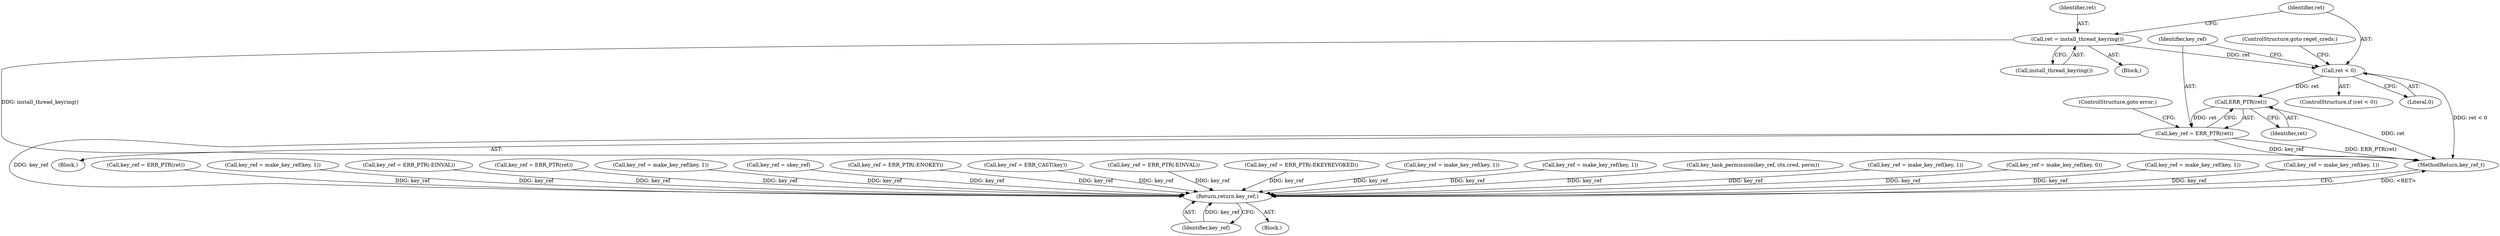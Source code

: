 digraph "0_linux_363b02dab09b3226f3bd1420dad9c72b79a42a76_13@API" {
"1000146" [label="(Call,ret = install_thread_keyring())"];
"1000150" [label="(Call,ret < 0)"];
"1000156" [label="(Call,ERR_PTR(ret))"];
"1000154" [label="(Call,key_ref = ERR_PTR(ret))"];
"1000656" [label="(Return,return key_ref;)"];
"1000158" [label="(ControlStructure,goto error;)"];
"1000198" [label="(Call,key_ref = ERR_PTR(ret))"];
"1000169" [label="(Call,key_ref = make_key_ref(key, 1))"];
"1000382" [label="(Call,key_ref = ERR_PTR(-EINVAL))"];
"1000661" [label="(Call,key_ref = ERR_PTR(ret))"];
"1000339" [label="(Call,key_ref = make_key_ref(key, 1))"];
"1000568" [label="(Call,key_ref = skey_ref)"];
"1000146" [label="(Call,ret = install_thread_keyring())"];
"1000150" [label="(Call,ret < 0)"];
"1000123" [label="(Call,key_ref = ERR_PTR(-ENOKEY))"];
"1000506" [label="(Call,key_ref = ERR_CAST(key))"];
"1000657" [label="(Identifier,key_ref)"];
"1000147" [label="(Identifier,ret)"];
"1000488" [label="(Call,key_ref = ERR_PTR(-EINVAL))"];
"1000156" [label="(Call,ERR_PTR(ret))"];
"1000656" [label="(Return,return key_ref;)"];
"1000149" [label="(ControlStructure,if (ret < 0))"];
"1000155" [label="(Identifier,key_ref)"];
"1000438" [label="(Call,key_ref = ERR_PTR(-EKEYREVOKED))"];
"1000151" [label="(Identifier,ret)"];
"1000110" [label="(Block,)"];
"1000213" [label="(Call,key_ref = make_key_ref(key, 1))"];
"1000375" [label="(Call,key_ref = make_key_ref(key, 1))"];
"1000633" [label="(Call,key_task_permission(key_ref, ctx.cred, perm))"];
"1000152" [label="(Literal,0)"];
"1000153" [label="(Block,)"];
"1000159" [label="(ControlStructure,goto reget_creds;)"];
"1000303" [label="(Call,key_ref = make_key_ref(key, 1))"];
"1000157" [label="(Identifier,ret)"];
"1000148" [label="(Call,install_thread_keyring())"];
"1000139" [label="(Block,)"];
"1000511" [label="(Call,key_ref = make_key_ref(key, 0))"];
"1000402" [label="(Call,key_ref = make_key_ref(key, 1))"];
"1000481" [label="(Call,key_ref = make_key_ref(key, 1))"];
"1000154" [label="(Call,key_ref = ERR_PTR(ret))"];
"1000672" [label="(MethodReturn,key_ref_t)"];
"1000146" -> "1000139"  [label="AST: "];
"1000146" -> "1000148"  [label="CFG: "];
"1000147" -> "1000146"  [label="AST: "];
"1000148" -> "1000146"  [label="AST: "];
"1000151" -> "1000146"  [label="CFG: "];
"1000146" -> "1000672"  [label="DDG: install_thread_keyring()"];
"1000146" -> "1000150"  [label="DDG: ret"];
"1000150" -> "1000149"  [label="AST: "];
"1000150" -> "1000152"  [label="CFG: "];
"1000151" -> "1000150"  [label="AST: "];
"1000152" -> "1000150"  [label="AST: "];
"1000155" -> "1000150"  [label="CFG: "];
"1000159" -> "1000150"  [label="CFG: "];
"1000150" -> "1000672"  [label="DDG: ret < 0"];
"1000150" -> "1000156"  [label="DDG: ret"];
"1000156" -> "1000154"  [label="AST: "];
"1000156" -> "1000157"  [label="CFG: "];
"1000157" -> "1000156"  [label="AST: "];
"1000154" -> "1000156"  [label="CFG: "];
"1000156" -> "1000672"  [label="DDG: ret"];
"1000156" -> "1000154"  [label="DDG: ret"];
"1000154" -> "1000153"  [label="AST: "];
"1000155" -> "1000154"  [label="AST: "];
"1000158" -> "1000154"  [label="CFG: "];
"1000154" -> "1000672"  [label="DDG: key_ref"];
"1000154" -> "1000672"  [label="DDG: ERR_PTR(ret)"];
"1000154" -> "1000656"  [label="DDG: key_ref"];
"1000656" -> "1000110"  [label="AST: "];
"1000656" -> "1000657"  [label="CFG: "];
"1000657" -> "1000656"  [label="AST: "];
"1000672" -> "1000656"  [label="CFG: "];
"1000656" -> "1000672"  [label="DDG: <RET>"];
"1000657" -> "1000656"  [label="DDG: key_ref"];
"1000375" -> "1000656"  [label="DDG: key_ref"];
"1000382" -> "1000656"  [label="DDG: key_ref"];
"1000303" -> "1000656"  [label="DDG: key_ref"];
"1000506" -> "1000656"  [label="DDG: key_ref"];
"1000402" -> "1000656"  [label="DDG: key_ref"];
"1000198" -> "1000656"  [label="DDG: key_ref"];
"1000339" -> "1000656"  [label="DDG: key_ref"];
"1000511" -> "1000656"  [label="DDG: key_ref"];
"1000169" -> "1000656"  [label="DDG: key_ref"];
"1000438" -> "1000656"  [label="DDG: key_ref"];
"1000633" -> "1000656"  [label="DDG: key_ref"];
"1000568" -> "1000656"  [label="DDG: key_ref"];
"1000488" -> "1000656"  [label="DDG: key_ref"];
"1000661" -> "1000656"  [label="DDG: key_ref"];
"1000213" -> "1000656"  [label="DDG: key_ref"];
"1000481" -> "1000656"  [label="DDG: key_ref"];
"1000123" -> "1000656"  [label="DDG: key_ref"];
}
